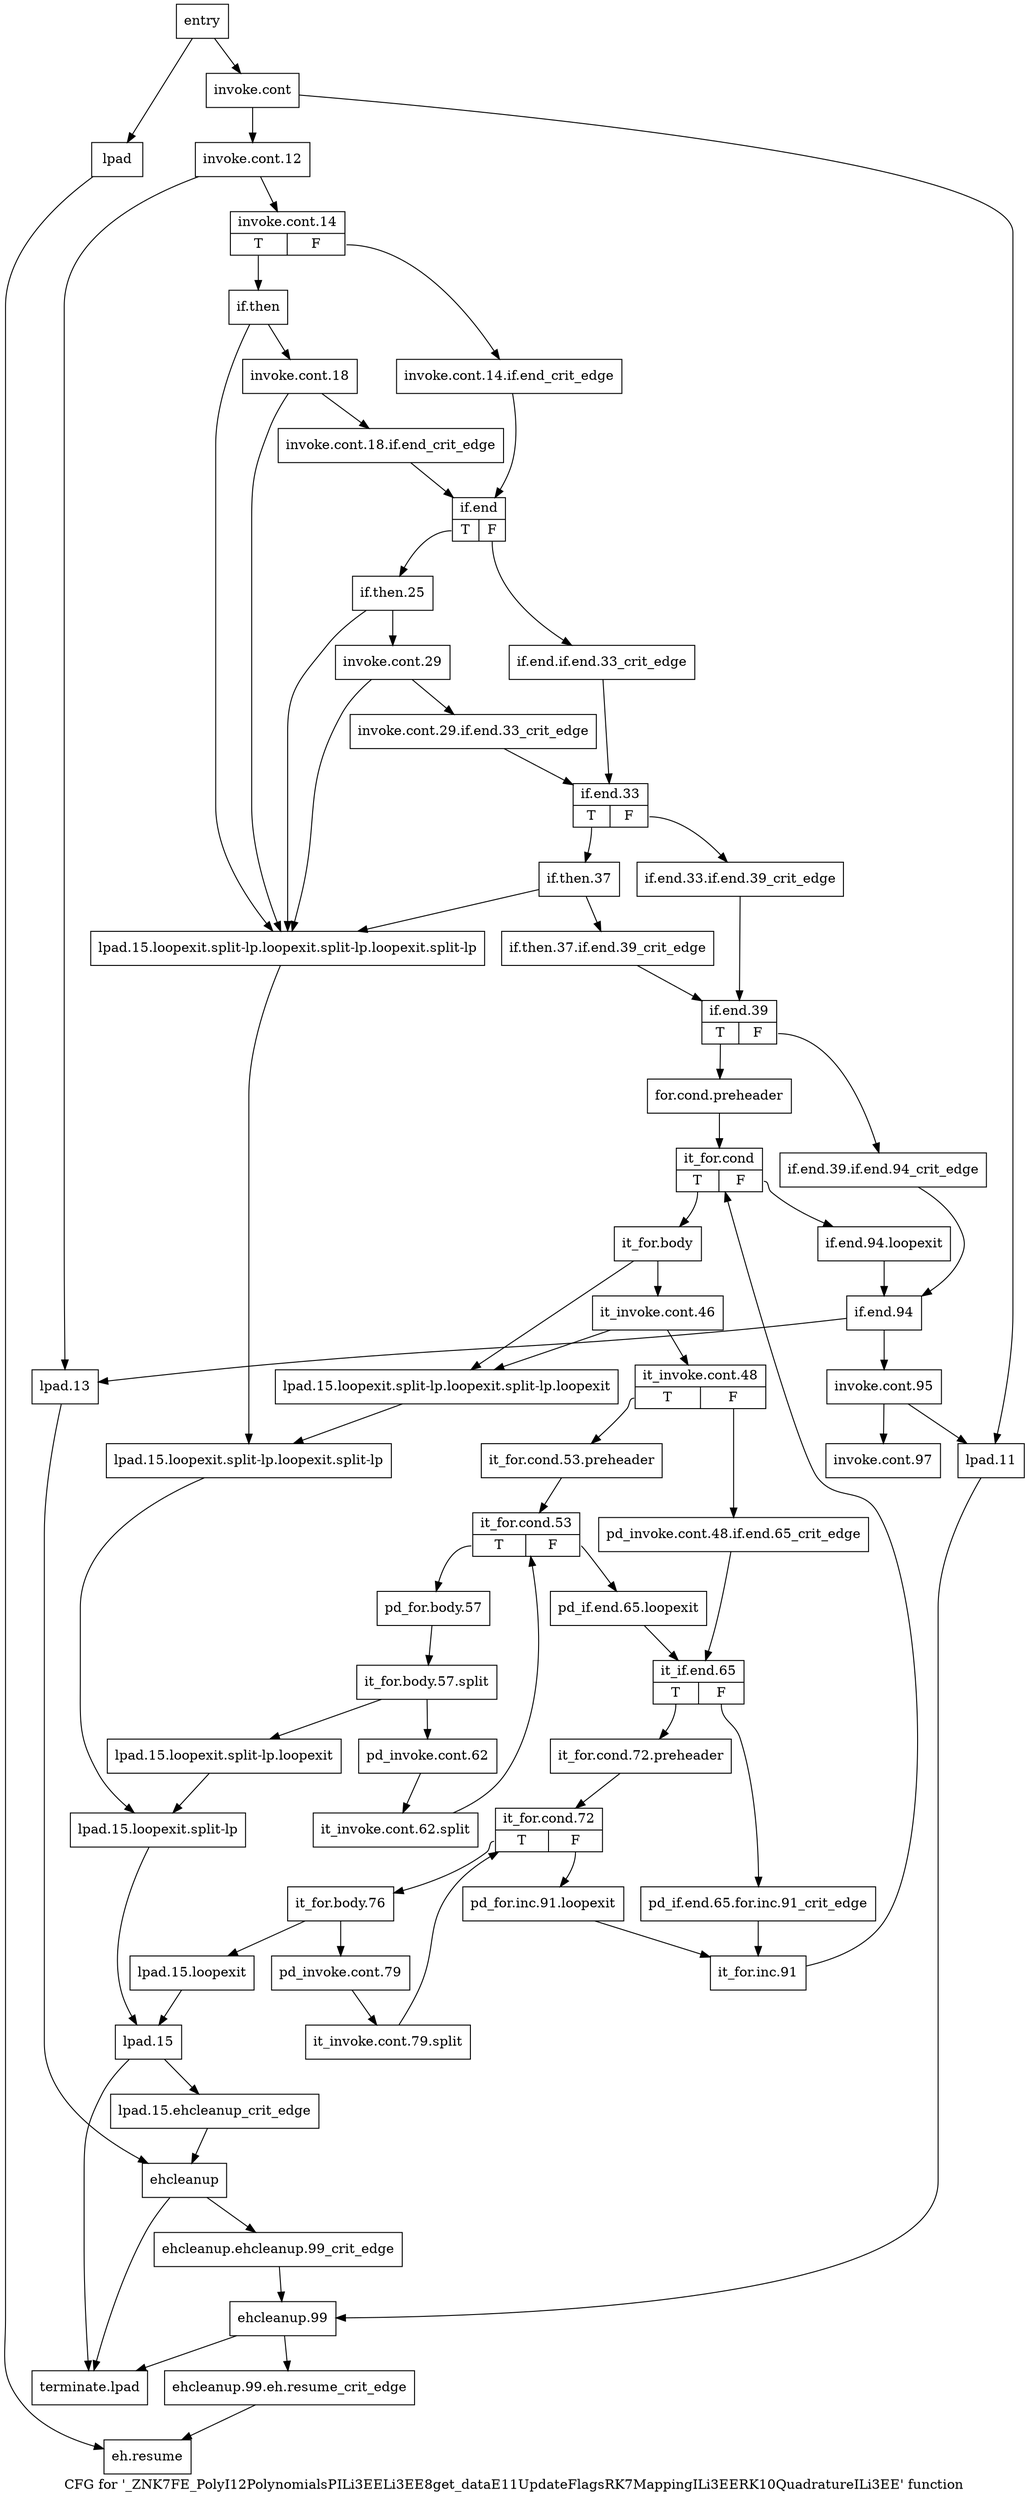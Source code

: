 digraph "CFG for '_ZNK7FE_PolyI12PolynomialsPILi3EELi3EE8get_dataE11UpdateFlagsRK7MappingILi3EERK10QuadratureILi3EE' function" {
	label="CFG for '_ZNK7FE_PolyI12PolynomialsPILi3EELi3EE8get_dataE11UpdateFlagsRK7MappingILi3EERK10QuadratureILi3EE' function";

	Node0x8a05ea0 [shape=record,label="{entry}"];
	Node0x8a05ea0 -> Node0x8a05ef0;
	Node0x8a05ea0 -> Node0x8a06120;
	Node0x8a05ef0 [shape=record,label="{invoke.cont}"];
	Node0x8a05ef0 -> Node0x8a05f40;
	Node0x8a05ef0 -> Node0x8a06170;
	Node0x8a05f40 [shape=record,label="{invoke.cont.12}"];
	Node0x8a05f40 -> Node0x8a05f90;
	Node0x8a05f40 -> Node0x8a061c0;
	Node0x8a05f90 [shape=record,label="{invoke.cont.14|{<s0>T|<s1>F}}"];
	Node0x8a05f90:s0 -> Node0x8a06030;
	Node0x8a05f90:s1 -> Node0x8a05fe0;
	Node0x8a05fe0 [shape=record,label="{invoke.cont.14.if.end_crit_edge}"];
	Node0x8a05fe0 -> Node0x8a06490;
	Node0x8a06030 [shape=record,label="{if.then}"];
	Node0x8a06030 -> Node0x8a06080;
	Node0x8a06030 -> Node0x8a06300;
	Node0x8a06080 [shape=record,label="{invoke.cont.18}"];
	Node0x8a06080 -> Node0x8a060d0;
	Node0x8a06080 -> Node0x8a06300;
	Node0x8a060d0 [shape=record,label="{invoke.cont.18.if.end_crit_edge}"];
	Node0x8a060d0 -> Node0x8a06490;
	Node0x8a06120 [shape=record,label="{lpad}"];
	Node0x8a06120 -> Node0x8a07070;
	Node0x8a06170 [shape=record,label="{lpad.11}"];
	Node0x8a06170 -> Node0x8a06fd0;
	Node0x8a061c0 [shape=record,label="{lpad.13}"];
	Node0x8a061c0 -> Node0x8a06f30;
	Node0x8a06210 [shape=record,label="{lpad.15.loopexit}"];
	Node0x8a06210 -> Node0x8a063f0;
	Node0x8a06260 [shape=record,label="{lpad.15.loopexit.split-lp.loopexit}"];
	Node0x8a06260 -> Node0x8a063a0;
	Node0x8a062b0 [shape=record,label="{lpad.15.loopexit.split-lp.loopexit.split-lp.loopexit}"];
	Node0x8a062b0 -> Node0x8a06350;
	Node0x8a06300 [shape=record,label="{lpad.15.loopexit.split-lp.loopexit.split-lp.loopexit.split-lp}"];
	Node0x8a06300 -> Node0x8a06350;
	Node0x8a06350 [shape=record,label="{lpad.15.loopexit.split-lp.loopexit.split-lp}"];
	Node0x8a06350 -> Node0x8a063a0;
	Node0x8a063a0 [shape=record,label="{lpad.15.loopexit.split-lp}"];
	Node0x8a063a0 -> Node0x8a063f0;
	Node0x8a063f0 [shape=record,label="{lpad.15}"];
	Node0x8a063f0 -> Node0x8a06440;
	Node0x8a063f0 -> Node0x8a070c0;
	Node0x8a06440 [shape=record,label="{lpad.15.ehcleanup_crit_edge}"];
	Node0x8a06440 -> Node0x8a06f30;
	Node0x8a06490 [shape=record,label="{if.end|{<s0>T|<s1>F}}"];
	Node0x8a06490:s0 -> Node0x8a06530;
	Node0x8a06490:s1 -> Node0x8a064e0;
	Node0x8a064e0 [shape=record,label="{if.end.if.end.33_crit_edge}"];
	Node0x8a064e0 -> Node0x8a06620;
	Node0x8a06530 [shape=record,label="{if.then.25}"];
	Node0x8a06530 -> Node0x8a06580;
	Node0x8a06530 -> Node0x8a06300;
	Node0x8a06580 [shape=record,label="{invoke.cont.29}"];
	Node0x8a06580 -> Node0x8a065d0;
	Node0x8a06580 -> Node0x8a06300;
	Node0x8a065d0 [shape=record,label="{invoke.cont.29.if.end.33_crit_edge}"];
	Node0x8a065d0 -> Node0x8a06620;
	Node0x8a06620 [shape=record,label="{if.end.33|{<s0>T|<s1>F}}"];
	Node0x8a06620:s0 -> Node0x8a066c0;
	Node0x8a06620:s1 -> Node0x8a06670;
	Node0x8a06670 [shape=record,label="{if.end.33.if.end.39_crit_edge}"];
	Node0x8a06670 -> Node0x8a06760;
	Node0x8a066c0 [shape=record,label="{if.then.37}"];
	Node0x8a066c0 -> Node0x8a06710;
	Node0x8a066c0 -> Node0x8a06300;
	Node0x8a06710 [shape=record,label="{if.then.37.if.end.39_crit_edge}"];
	Node0x8a06710 -> Node0x8a06760;
	Node0x8a06760 [shape=record,label="{if.end.39|{<s0>T|<s1>F}}"];
	Node0x8a06760:s0 -> Node0x8a06800;
	Node0x8a06760:s1 -> Node0x8a067b0;
	Node0x8a067b0 [shape=record,label="{if.end.39.if.end.94_crit_edge}"];
	Node0x8a067b0 -> Node0x8a06e40;
	Node0x8a06800 [shape=record,label="{for.cond.preheader}"];
	Node0x8a06800 -> Node0x8a06850;
	Node0x8a06850 [shape=record,label="{it_for.cond|{<s0>T|<s1>F}}"];
	Node0x8a06850:s0 -> Node0x8a068a0;
	Node0x8a06850:s1 -> Node0x8a06df0;
	Node0x8a068a0 [shape=record,label="{it_for.body}"];
	Node0x8a068a0 -> Node0x8a068f0;
	Node0x8a068a0 -> Node0x8a062b0;
	Node0x8a068f0 [shape=record,label="{it_invoke.cont.46}"];
	Node0x8a068f0 -> Node0x8a06940;
	Node0x8a068f0 -> Node0x8a062b0;
	Node0x8a06940 [shape=record,label="{it_invoke.cont.48|{<s0>T|<s1>F}}"];
	Node0x8a06940:s0 -> Node0x8a069e0;
	Node0x8a06940:s1 -> Node0x8a06990;
	Node0x8a06990 [shape=record,label="{pd_invoke.cont.48.if.end.65_crit_edge}"];
	Node0x8a06990 -> Node0x8a06b70;
	Node0x8a069e0 [shape=record,label="{it_for.cond.53.preheader}"];
	Node0x8a069e0 -> Node0x8a06a30;
	Node0x8a06a30 [shape=record,label="{it_for.cond.53|{<s0>T|<s1>F}}"];
	Node0x8a06a30:s0 -> Node0x8a06a80;
	Node0x8a06a30:s1 -> Node0x8a06b20;
	Node0x8a06a80 [shape=record,label="{pd_for.body.57}"];
	Node0x8a06a80 -> Node0xc4cc270;
	Node0xc4cc270 [shape=record,label="{it_for.body.57.split}"];
	Node0xc4cc270 -> Node0x8a06ad0;
	Node0xc4cc270 -> Node0x8a06260;
	Node0x8a06ad0 [shape=record,label="{pd_invoke.cont.62}"];
	Node0x8a06ad0 -> Node0xc3dedc0;
	Node0xc3dedc0 [shape=record,label="{it_invoke.cont.62.split}"];
	Node0xc3dedc0 -> Node0x8a06a30;
	Node0x8a06b20 [shape=record,label="{pd_if.end.65.loopexit}"];
	Node0x8a06b20 -> Node0x8a06b70;
	Node0x8a06b70 [shape=record,label="{it_if.end.65|{<s0>T|<s1>F}}"];
	Node0x8a06b70:s0 -> Node0x8a06c10;
	Node0x8a06b70:s1 -> Node0x8a06bc0;
	Node0x8a06bc0 [shape=record,label="{pd_if.end.65.for.inc.91_crit_edge}"];
	Node0x8a06bc0 -> Node0x8a06da0;
	Node0x8a06c10 [shape=record,label="{it_for.cond.72.preheader}"];
	Node0x8a06c10 -> Node0x8a06c60;
	Node0x8a06c60 [shape=record,label="{it_for.cond.72|{<s0>T|<s1>F}}"];
	Node0x8a06c60:s0 -> Node0x8a06cb0;
	Node0x8a06c60:s1 -> Node0x8a06d50;
	Node0x8a06cb0 [shape=record,label="{it_for.body.76}"];
	Node0x8a06cb0 -> Node0x8a06d00;
	Node0x8a06cb0 -> Node0x8a06210;
	Node0x8a06d00 [shape=record,label="{pd_invoke.cont.79}"];
	Node0x8a06d00 -> Node0xc498670;
	Node0xc498670 [shape=record,label="{it_invoke.cont.79.split}"];
	Node0xc498670 -> Node0x8a06c60;
	Node0x8a06d50 [shape=record,label="{pd_for.inc.91.loopexit}"];
	Node0x8a06d50 -> Node0x8a06da0;
	Node0x8a06da0 [shape=record,label="{it_for.inc.91}"];
	Node0x8a06da0 -> Node0x8a06850;
	Node0x8a06df0 [shape=record,label="{if.end.94.loopexit}"];
	Node0x8a06df0 -> Node0x8a06e40;
	Node0x8a06e40 [shape=record,label="{if.end.94}"];
	Node0x8a06e40 -> Node0x8a06e90;
	Node0x8a06e40 -> Node0x8a061c0;
	Node0x8a06e90 [shape=record,label="{invoke.cont.95}"];
	Node0x8a06e90 -> Node0x8a06ee0;
	Node0x8a06e90 -> Node0x8a06170;
	Node0x8a06ee0 [shape=record,label="{invoke.cont.97}"];
	Node0x8a06f30 [shape=record,label="{ehcleanup}"];
	Node0x8a06f30 -> Node0x8a06f80;
	Node0x8a06f30 -> Node0x8a070c0;
	Node0x8a06f80 [shape=record,label="{ehcleanup.ehcleanup.99_crit_edge}"];
	Node0x8a06f80 -> Node0x8a06fd0;
	Node0x8a06fd0 [shape=record,label="{ehcleanup.99}"];
	Node0x8a06fd0 -> Node0x8a07020;
	Node0x8a06fd0 -> Node0x8a070c0;
	Node0x8a07020 [shape=record,label="{ehcleanup.99.eh.resume_crit_edge}"];
	Node0x8a07020 -> Node0x8a07070;
	Node0x8a07070 [shape=record,label="{eh.resume}"];
	Node0x8a070c0 [shape=record,label="{terminate.lpad}"];
}
